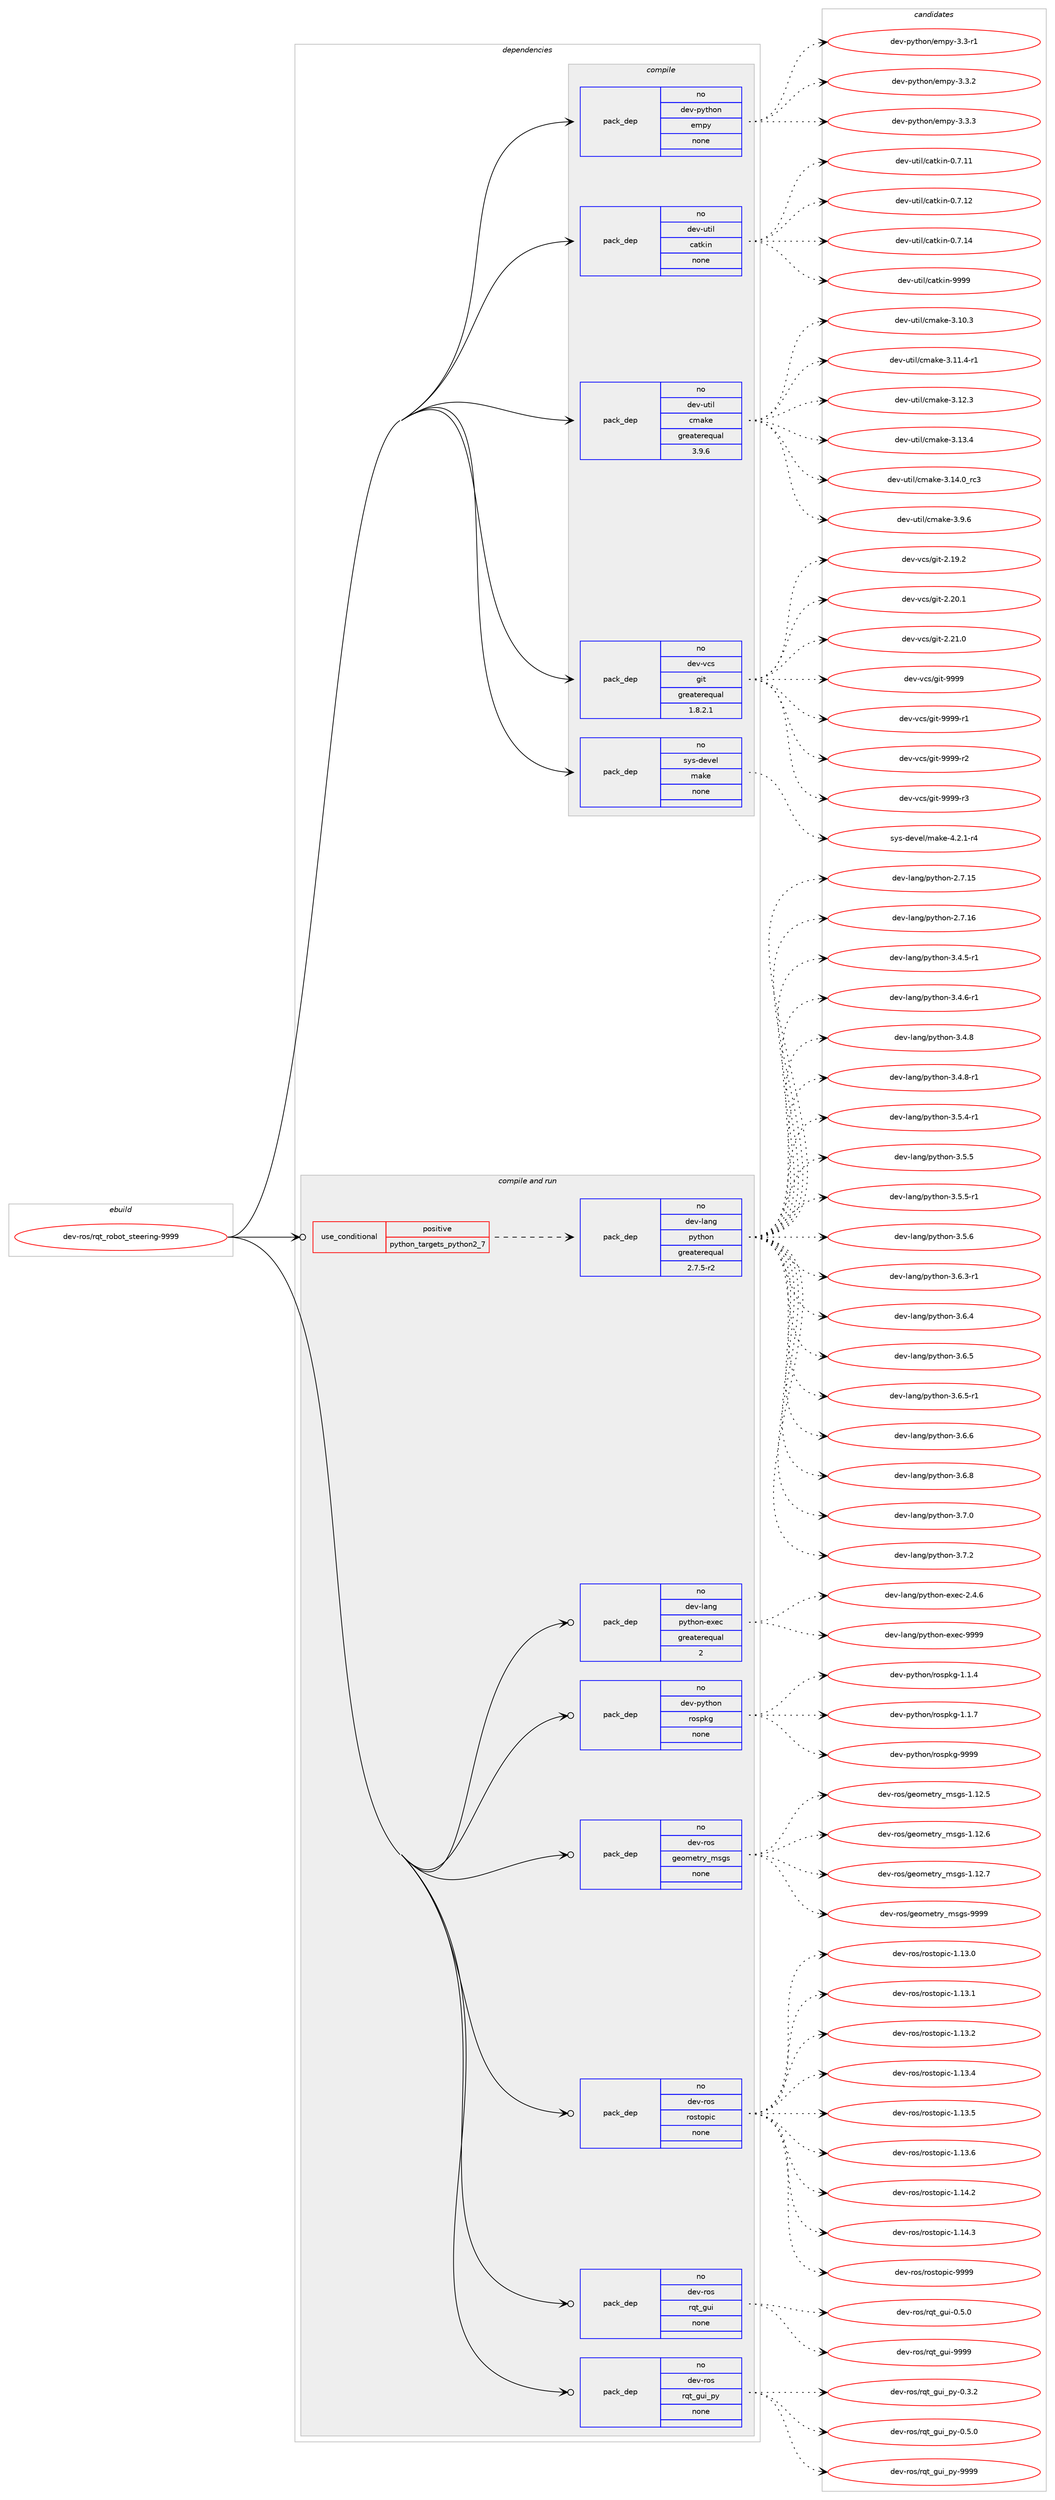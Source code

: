digraph prolog {

# *************
# Graph options
# *************

newrank=true;
concentrate=true;
compound=true;
graph [rankdir=LR,fontname=Helvetica,fontsize=10,ranksep=1.5];#, ranksep=2.5, nodesep=0.2];
edge  [arrowhead=vee];
node  [fontname=Helvetica,fontsize=10];

# **********
# The ebuild
# **********

subgraph cluster_leftcol {
color=gray;
rank=same;
label=<<i>ebuild</i>>;
id [label="dev-ros/rqt_robot_steering-9999", color=red, width=4, href="../dev-ros/rqt_robot_steering-9999.svg"];
}

# ****************
# The dependencies
# ****************

subgraph cluster_midcol {
color=gray;
label=<<i>dependencies</i>>;
subgraph cluster_compile {
fillcolor="#eeeeee";
style=filled;
label=<<i>compile</i>>;
subgraph pack1056068 {
dependency1470001 [label=<<TABLE BORDER="0" CELLBORDER="1" CELLSPACING="0" CELLPADDING="4" WIDTH="220"><TR><TD ROWSPAN="6" CELLPADDING="30">pack_dep</TD></TR><TR><TD WIDTH="110">no</TD></TR><TR><TD>dev-python</TD></TR><TR><TD>empy</TD></TR><TR><TD>none</TD></TR><TR><TD></TD></TR></TABLE>>, shape=none, color=blue];
}
id:e -> dependency1470001:w [weight=20,style="solid",arrowhead="vee"];
subgraph pack1056069 {
dependency1470002 [label=<<TABLE BORDER="0" CELLBORDER="1" CELLSPACING="0" CELLPADDING="4" WIDTH="220"><TR><TD ROWSPAN="6" CELLPADDING="30">pack_dep</TD></TR><TR><TD WIDTH="110">no</TD></TR><TR><TD>dev-util</TD></TR><TR><TD>catkin</TD></TR><TR><TD>none</TD></TR><TR><TD></TD></TR></TABLE>>, shape=none, color=blue];
}
id:e -> dependency1470002:w [weight=20,style="solid",arrowhead="vee"];
subgraph pack1056070 {
dependency1470003 [label=<<TABLE BORDER="0" CELLBORDER="1" CELLSPACING="0" CELLPADDING="4" WIDTH="220"><TR><TD ROWSPAN="6" CELLPADDING="30">pack_dep</TD></TR><TR><TD WIDTH="110">no</TD></TR><TR><TD>dev-util</TD></TR><TR><TD>cmake</TD></TR><TR><TD>greaterequal</TD></TR><TR><TD>3.9.6</TD></TR></TABLE>>, shape=none, color=blue];
}
id:e -> dependency1470003:w [weight=20,style="solid",arrowhead="vee"];
subgraph pack1056071 {
dependency1470004 [label=<<TABLE BORDER="0" CELLBORDER="1" CELLSPACING="0" CELLPADDING="4" WIDTH="220"><TR><TD ROWSPAN="6" CELLPADDING="30">pack_dep</TD></TR><TR><TD WIDTH="110">no</TD></TR><TR><TD>dev-vcs</TD></TR><TR><TD>git</TD></TR><TR><TD>greaterequal</TD></TR><TR><TD>1.8.2.1</TD></TR></TABLE>>, shape=none, color=blue];
}
id:e -> dependency1470004:w [weight=20,style="solid",arrowhead="vee"];
subgraph pack1056072 {
dependency1470005 [label=<<TABLE BORDER="0" CELLBORDER="1" CELLSPACING="0" CELLPADDING="4" WIDTH="220"><TR><TD ROWSPAN="6" CELLPADDING="30">pack_dep</TD></TR><TR><TD WIDTH="110">no</TD></TR><TR><TD>sys-devel</TD></TR><TR><TD>make</TD></TR><TR><TD>none</TD></TR><TR><TD></TD></TR></TABLE>>, shape=none, color=blue];
}
id:e -> dependency1470005:w [weight=20,style="solid",arrowhead="vee"];
}
subgraph cluster_compileandrun {
fillcolor="#eeeeee";
style=filled;
label=<<i>compile and run</i>>;
subgraph cond390543 {
dependency1470006 [label=<<TABLE BORDER="0" CELLBORDER="1" CELLSPACING="0" CELLPADDING="4"><TR><TD ROWSPAN="3" CELLPADDING="10">use_conditional</TD></TR><TR><TD>positive</TD></TR><TR><TD>python_targets_python2_7</TD></TR></TABLE>>, shape=none, color=red];
subgraph pack1056073 {
dependency1470007 [label=<<TABLE BORDER="0" CELLBORDER="1" CELLSPACING="0" CELLPADDING="4" WIDTH="220"><TR><TD ROWSPAN="6" CELLPADDING="30">pack_dep</TD></TR><TR><TD WIDTH="110">no</TD></TR><TR><TD>dev-lang</TD></TR><TR><TD>python</TD></TR><TR><TD>greaterequal</TD></TR><TR><TD>2.7.5-r2</TD></TR></TABLE>>, shape=none, color=blue];
}
dependency1470006:e -> dependency1470007:w [weight=20,style="dashed",arrowhead="vee"];
}
id:e -> dependency1470006:w [weight=20,style="solid",arrowhead="odotvee"];
subgraph pack1056074 {
dependency1470008 [label=<<TABLE BORDER="0" CELLBORDER="1" CELLSPACING="0" CELLPADDING="4" WIDTH="220"><TR><TD ROWSPAN="6" CELLPADDING="30">pack_dep</TD></TR><TR><TD WIDTH="110">no</TD></TR><TR><TD>dev-lang</TD></TR><TR><TD>python-exec</TD></TR><TR><TD>greaterequal</TD></TR><TR><TD>2</TD></TR></TABLE>>, shape=none, color=blue];
}
id:e -> dependency1470008:w [weight=20,style="solid",arrowhead="odotvee"];
subgraph pack1056075 {
dependency1470009 [label=<<TABLE BORDER="0" CELLBORDER="1" CELLSPACING="0" CELLPADDING="4" WIDTH="220"><TR><TD ROWSPAN="6" CELLPADDING="30">pack_dep</TD></TR><TR><TD WIDTH="110">no</TD></TR><TR><TD>dev-python</TD></TR><TR><TD>rospkg</TD></TR><TR><TD>none</TD></TR><TR><TD></TD></TR></TABLE>>, shape=none, color=blue];
}
id:e -> dependency1470009:w [weight=20,style="solid",arrowhead="odotvee"];
subgraph pack1056076 {
dependency1470010 [label=<<TABLE BORDER="0" CELLBORDER="1" CELLSPACING="0" CELLPADDING="4" WIDTH="220"><TR><TD ROWSPAN="6" CELLPADDING="30">pack_dep</TD></TR><TR><TD WIDTH="110">no</TD></TR><TR><TD>dev-ros</TD></TR><TR><TD>geometry_msgs</TD></TR><TR><TD>none</TD></TR><TR><TD></TD></TR></TABLE>>, shape=none, color=blue];
}
id:e -> dependency1470010:w [weight=20,style="solid",arrowhead="odotvee"];
subgraph pack1056077 {
dependency1470011 [label=<<TABLE BORDER="0" CELLBORDER="1" CELLSPACING="0" CELLPADDING="4" WIDTH="220"><TR><TD ROWSPAN="6" CELLPADDING="30">pack_dep</TD></TR><TR><TD WIDTH="110">no</TD></TR><TR><TD>dev-ros</TD></TR><TR><TD>rostopic</TD></TR><TR><TD>none</TD></TR><TR><TD></TD></TR></TABLE>>, shape=none, color=blue];
}
id:e -> dependency1470011:w [weight=20,style="solid",arrowhead="odotvee"];
subgraph pack1056078 {
dependency1470012 [label=<<TABLE BORDER="0" CELLBORDER="1" CELLSPACING="0" CELLPADDING="4" WIDTH="220"><TR><TD ROWSPAN="6" CELLPADDING="30">pack_dep</TD></TR><TR><TD WIDTH="110">no</TD></TR><TR><TD>dev-ros</TD></TR><TR><TD>rqt_gui</TD></TR><TR><TD>none</TD></TR><TR><TD></TD></TR></TABLE>>, shape=none, color=blue];
}
id:e -> dependency1470012:w [weight=20,style="solid",arrowhead="odotvee"];
subgraph pack1056079 {
dependency1470013 [label=<<TABLE BORDER="0" CELLBORDER="1" CELLSPACING="0" CELLPADDING="4" WIDTH="220"><TR><TD ROWSPAN="6" CELLPADDING="30">pack_dep</TD></TR><TR><TD WIDTH="110">no</TD></TR><TR><TD>dev-ros</TD></TR><TR><TD>rqt_gui_py</TD></TR><TR><TD>none</TD></TR><TR><TD></TD></TR></TABLE>>, shape=none, color=blue];
}
id:e -> dependency1470013:w [weight=20,style="solid",arrowhead="odotvee"];
}
subgraph cluster_run {
fillcolor="#eeeeee";
style=filled;
label=<<i>run</i>>;
}
}

# **************
# The candidates
# **************

subgraph cluster_choices {
rank=same;
color=gray;
label=<<i>candidates</i>>;

subgraph choice1056068 {
color=black;
nodesep=1;
choice1001011184511212111610411111047101109112121455146514511449 [label="dev-python/empy-3.3-r1", color=red, width=4,href="../dev-python/empy-3.3-r1.svg"];
choice1001011184511212111610411111047101109112121455146514650 [label="dev-python/empy-3.3.2", color=red, width=4,href="../dev-python/empy-3.3.2.svg"];
choice1001011184511212111610411111047101109112121455146514651 [label="dev-python/empy-3.3.3", color=red, width=4,href="../dev-python/empy-3.3.3.svg"];
dependency1470001:e -> choice1001011184511212111610411111047101109112121455146514511449:w [style=dotted,weight="100"];
dependency1470001:e -> choice1001011184511212111610411111047101109112121455146514650:w [style=dotted,weight="100"];
dependency1470001:e -> choice1001011184511212111610411111047101109112121455146514651:w [style=dotted,weight="100"];
}
subgraph choice1056069 {
color=black;
nodesep=1;
choice1001011184511711610510847999711610710511045484655464949 [label="dev-util/catkin-0.7.11", color=red, width=4,href="../dev-util/catkin-0.7.11.svg"];
choice1001011184511711610510847999711610710511045484655464950 [label="dev-util/catkin-0.7.12", color=red, width=4,href="../dev-util/catkin-0.7.12.svg"];
choice1001011184511711610510847999711610710511045484655464952 [label="dev-util/catkin-0.7.14", color=red, width=4,href="../dev-util/catkin-0.7.14.svg"];
choice100101118451171161051084799971161071051104557575757 [label="dev-util/catkin-9999", color=red, width=4,href="../dev-util/catkin-9999.svg"];
dependency1470002:e -> choice1001011184511711610510847999711610710511045484655464949:w [style=dotted,weight="100"];
dependency1470002:e -> choice1001011184511711610510847999711610710511045484655464950:w [style=dotted,weight="100"];
dependency1470002:e -> choice1001011184511711610510847999711610710511045484655464952:w [style=dotted,weight="100"];
dependency1470002:e -> choice100101118451171161051084799971161071051104557575757:w [style=dotted,weight="100"];
}
subgraph choice1056070 {
color=black;
nodesep=1;
choice1001011184511711610510847991099710710145514649484651 [label="dev-util/cmake-3.10.3", color=red, width=4,href="../dev-util/cmake-3.10.3.svg"];
choice10010111845117116105108479910997107101455146494946524511449 [label="dev-util/cmake-3.11.4-r1", color=red, width=4,href="../dev-util/cmake-3.11.4-r1.svg"];
choice1001011184511711610510847991099710710145514649504651 [label="dev-util/cmake-3.12.3", color=red, width=4,href="../dev-util/cmake-3.12.3.svg"];
choice1001011184511711610510847991099710710145514649514652 [label="dev-util/cmake-3.13.4", color=red, width=4,href="../dev-util/cmake-3.13.4.svg"];
choice1001011184511711610510847991099710710145514649524648951149951 [label="dev-util/cmake-3.14.0_rc3", color=red, width=4,href="../dev-util/cmake-3.14.0_rc3.svg"];
choice10010111845117116105108479910997107101455146574654 [label="dev-util/cmake-3.9.6", color=red, width=4,href="../dev-util/cmake-3.9.6.svg"];
dependency1470003:e -> choice1001011184511711610510847991099710710145514649484651:w [style=dotted,weight="100"];
dependency1470003:e -> choice10010111845117116105108479910997107101455146494946524511449:w [style=dotted,weight="100"];
dependency1470003:e -> choice1001011184511711610510847991099710710145514649504651:w [style=dotted,weight="100"];
dependency1470003:e -> choice1001011184511711610510847991099710710145514649514652:w [style=dotted,weight="100"];
dependency1470003:e -> choice1001011184511711610510847991099710710145514649524648951149951:w [style=dotted,weight="100"];
dependency1470003:e -> choice10010111845117116105108479910997107101455146574654:w [style=dotted,weight="100"];
}
subgraph choice1056071 {
color=black;
nodesep=1;
choice10010111845118991154710310511645504649574650 [label="dev-vcs/git-2.19.2", color=red, width=4,href="../dev-vcs/git-2.19.2.svg"];
choice10010111845118991154710310511645504650484649 [label="dev-vcs/git-2.20.1", color=red, width=4,href="../dev-vcs/git-2.20.1.svg"];
choice10010111845118991154710310511645504650494648 [label="dev-vcs/git-2.21.0", color=red, width=4,href="../dev-vcs/git-2.21.0.svg"];
choice1001011184511899115471031051164557575757 [label="dev-vcs/git-9999", color=red, width=4,href="../dev-vcs/git-9999.svg"];
choice10010111845118991154710310511645575757574511449 [label="dev-vcs/git-9999-r1", color=red, width=4,href="../dev-vcs/git-9999-r1.svg"];
choice10010111845118991154710310511645575757574511450 [label="dev-vcs/git-9999-r2", color=red, width=4,href="../dev-vcs/git-9999-r2.svg"];
choice10010111845118991154710310511645575757574511451 [label="dev-vcs/git-9999-r3", color=red, width=4,href="../dev-vcs/git-9999-r3.svg"];
dependency1470004:e -> choice10010111845118991154710310511645504649574650:w [style=dotted,weight="100"];
dependency1470004:e -> choice10010111845118991154710310511645504650484649:w [style=dotted,weight="100"];
dependency1470004:e -> choice10010111845118991154710310511645504650494648:w [style=dotted,weight="100"];
dependency1470004:e -> choice1001011184511899115471031051164557575757:w [style=dotted,weight="100"];
dependency1470004:e -> choice10010111845118991154710310511645575757574511449:w [style=dotted,weight="100"];
dependency1470004:e -> choice10010111845118991154710310511645575757574511450:w [style=dotted,weight="100"];
dependency1470004:e -> choice10010111845118991154710310511645575757574511451:w [style=dotted,weight="100"];
}
subgraph choice1056072 {
color=black;
nodesep=1;
choice1151211154510010111810110847109971071014552465046494511452 [label="sys-devel/make-4.2.1-r4", color=red, width=4,href="../sys-devel/make-4.2.1-r4.svg"];
dependency1470005:e -> choice1151211154510010111810110847109971071014552465046494511452:w [style=dotted,weight="100"];
}
subgraph choice1056073 {
color=black;
nodesep=1;
choice10010111845108971101034711212111610411111045504655464953 [label="dev-lang/python-2.7.15", color=red, width=4,href="../dev-lang/python-2.7.15.svg"];
choice10010111845108971101034711212111610411111045504655464954 [label="dev-lang/python-2.7.16", color=red, width=4,href="../dev-lang/python-2.7.16.svg"];
choice1001011184510897110103471121211161041111104551465246534511449 [label="dev-lang/python-3.4.5-r1", color=red, width=4,href="../dev-lang/python-3.4.5-r1.svg"];
choice1001011184510897110103471121211161041111104551465246544511449 [label="dev-lang/python-3.4.6-r1", color=red, width=4,href="../dev-lang/python-3.4.6-r1.svg"];
choice100101118451089711010347112121116104111110455146524656 [label="dev-lang/python-3.4.8", color=red, width=4,href="../dev-lang/python-3.4.8.svg"];
choice1001011184510897110103471121211161041111104551465246564511449 [label="dev-lang/python-3.4.8-r1", color=red, width=4,href="../dev-lang/python-3.4.8-r1.svg"];
choice1001011184510897110103471121211161041111104551465346524511449 [label="dev-lang/python-3.5.4-r1", color=red, width=4,href="../dev-lang/python-3.5.4-r1.svg"];
choice100101118451089711010347112121116104111110455146534653 [label="dev-lang/python-3.5.5", color=red, width=4,href="../dev-lang/python-3.5.5.svg"];
choice1001011184510897110103471121211161041111104551465346534511449 [label="dev-lang/python-3.5.5-r1", color=red, width=4,href="../dev-lang/python-3.5.5-r1.svg"];
choice100101118451089711010347112121116104111110455146534654 [label="dev-lang/python-3.5.6", color=red, width=4,href="../dev-lang/python-3.5.6.svg"];
choice1001011184510897110103471121211161041111104551465446514511449 [label="dev-lang/python-3.6.3-r1", color=red, width=4,href="../dev-lang/python-3.6.3-r1.svg"];
choice100101118451089711010347112121116104111110455146544652 [label="dev-lang/python-3.6.4", color=red, width=4,href="../dev-lang/python-3.6.4.svg"];
choice100101118451089711010347112121116104111110455146544653 [label="dev-lang/python-3.6.5", color=red, width=4,href="../dev-lang/python-3.6.5.svg"];
choice1001011184510897110103471121211161041111104551465446534511449 [label="dev-lang/python-3.6.5-r1", color=red, width=4,href="../dev-lang/python-3.6.5-r1.svg"];
choice100101118451089711010347112121116104111110455146544654 [label="dev-lang/python-3.6.6", color=red, width=4,href="../dev-lang/python-3.6.6.svg"];
choice100101118451089711010347112121116104111110455146544656 [label="dev-lang/python-3.6.8", color=red, width=4,href="../dev-lang/python-3.6.8.svg"];
choice100101118451089711010347112121116104111110455146554648 [label="dev-lang/python-3.7.0", color=red, width=4,href="../dev-lang/python-3.7.0.svg"];
choice100101118451089711010347112121116104111110455146554650 [label="dev-lang/python-3.7.2", color=red, width=4,href="../dev-lang/python-3.7.2.svg"];
dependency1470007:e -> choice10010111845108971101034711212111610411111045504655464953:w [style=dotted,weight="100"];
dependency1470007:e -> choice10010111845108971101034711212111610411111045504655464954:w [style=dotted,weight="100"];
dependency1470007:e -> choice1001011184510897110103471121211161041111104551465246534511449:w [style=dotted,weight="100"];
dependency1470007:e -> choice1001011184510897110103471121211161041111104551465246544511449:w [style=dotted,weight="100"];
dependency1470007:e -> choice100101118451089711010347112121116104111110455146524656:w [style=dotted,weight="100"];
dependency1470007:e -> choice1001011184510897110103471121211161041111104551465246564511449:w [style=dotted,weight="100"];
dependency1470007:e -> choice1001011184510897110103471121211161041111104551465346524511449:w [style=dotted,weight="100"];
dependency1470007:e -> choice100101118451089711010347112121116104111110455146534653:w [style=dotted,weight="100"];
dependency1470007:e -> choice1001011184510897110103471121211161041111104551465346534511449:w [style=dotted,weight="100"];
dependency1470007:e -> choice100101118451089711010347112121116104111110455146534654:w [style=dotted,weight="100"];
dependency1470007:e -> choice1001011184510897110103471121211161041111104551465446514511449:w [style=dotted,weight="100"];
dependency1470007:e -> choice100101118451089711010347112121116104111110455146544652:w [style=dotted,weight="100"];
dependency1470007:e -> choice100101118451089711010347112121116104111110455146544653:w [style=dotted,weight="100"];
dependency1470007:e -> choice1001011184510897110103471121211161041111104551465446534511449:w [style=dotted,weight="100"];
dependency1470007:e -> choice100101118451089711010347112121116104111110455146544654:w [style=dotted,weight="100"];
dependency1470007:e -> choice100101118451089711010347112121116104111110455146544656:w [style=dotted,weight="100"];
dependency1470007:e -> choice100101118451089711010347112121116104111110455146554648:w [style=dotted,weight="100"];
dependency1470007:e -> choice100101118451089711010347112121116104111110455146554650:w [style=dotted,weight="100"];
}
subgraph choice1056074 {
color=black;
nodesep=1;
choice1001011184510897110103471121211161041111104510112010199455046524654 [label="dev-lang/python-exec-2.4.6", color=red, width=4,href="../dev-lang/python-exec-2.4.6.svg"];
choice10010111845108971101034711212111610411111045101120101994557575757 [label="dev-lang/python-exec-9999", color=red, width=4,href="../dev-lang/python-exec-9999.svg"];
dependency1470008:e -> choice1001011184510897110103471121211161041111104510112010199455046524654:w [style=dotted,weight="100"];
dependency1470008:e -> choice10010111845108971101034711212111610411111045101120101994557575757:w [style=dotted,weight="100"];
}
subgraph choice1056075 {
color=black;
nodesep=1;
choice1001011184511212111610411111047114111115112107103454946494652 [label="dev-python/rospkg-1.1.4", color=red, width=4,href="../dev-python/rospkg-1.1.4.svg"];
choice1001011184511212111610411111047114111115112107103454946494655 [label="dev-python/rospkg-1.1.7", color=red, width=4,href="../dev-python/rospkg-1.1.7.svg"];
choice10010111845112121116104111110471141111151121071034557575757 [label="dev-python/rospkg-9999", color=red, width=4,href="../dev-python/rospkg-9999.svg"];
dependency1470009:e -> choice1001011184511212111610411111047114111115112107103454946494652:w [style=dotted,weight="100"];
dependency1470009:e -> choice1001011184511212111610411111047114111115112107103454946494655:w [style=dotted,weight="100"];
dependency1470009:e -> choice10010111845112121116104111110471141111151121071034557575757:w [style=dotted,weight="100"];
}
subgraph choice1056076 {
color=black;
nodesep=1;
choice10010111845114111115471031011111091011161141219510911510311545494649504653 [label="dev-ros/geometry_msgs-1.12.5", color=red, width=4,href="../dev-ros/geometry_msgs-1.12.5.svg"];
choice10010111845114111115471031011111091011161141219510911510311545494649504654 [label="dev-ros/geometry_msgs-1.12.6", color=red, width=4,href="../dev-ros/geometry_msgs-1.12.6.svg"];
choice10010111845114111115471031011111091011161141219510911510311545494649504655 [label="dev-ros/geometry_msgs-1.12.7", color=red, width=4,href="../dev-ros/geometry_msgs-1.12.7.svg"];
choice1001011184511411111547103101111109101116114121951091151031154557575757 [label="dev-ros/geometry_msgs-9999", color=red, width=4,href="../dev-ros/geometry_msgs-9999.svg"];
dependency1470010:e -> choice10010111845114111115471031011111091011161141219510911510311545494649504653:w [style=dotted,weight="100"];
dependency1470010:e -> choice10010111845114111115471031011111091011161141219510911510311545494649504654:w [style=dotted,weight="100"];
dependency1470010:e -> choice10010111845114111115471031011111091011161141219510911510311545494649504655:w [style=dotted,weight="100"];
dependency1470010:e -> choice1001011184511411111547103101111109101116114121951091151031154557575757:w [style=dotted,weight="100"];
}
subgraph choice1056077 {
color=black;
nodesep=1;
choice10010111845114111115471141111151161111121059945494649514648 [label="dev-ros/rostopic-1.13.0", color=red, width=4,href="../dev-ros/rostopic-1.13.0.svg"];
choice10010111845114111115471141111151161111121059945494649514649 [label="dev-ros/rostopic-1.13.1", color=red, width=4,href="../dev-ros/rostopic-1.13.1.svg"];
choice10010111845114111115471141111151161111121059945494649514650 [label="dev-ros/rostopic-1.13.2", color=red, width=4,href="../dev-ros/rostopic-1.13.2.svg"];
choice10010111845114111115471141111151161111121059945494649514652 [label="dev-ros/rostopic-1.13.4", color=red, width=4,href="../dev-ros/rostopic-1.13.4.svg"];
choice10010111845114111115471141111151161111121059945494649514653 [label="dev-ros/rostopic-1.13.5", color=red, width=4,href="../dev-ros/rostopic-1.13.5.svg"];
choice10010111845114111115471141111151161111121059945494649514654 [label="dev-ros/rostopic-1.13.6", color=red, width=4,href="../dev-ros/rostopic-1.13.6.svg"];
choice10010111845114111115471141111151161111121059945494649524650 [label="dev-ros/rostopic-1.14.2", color=red, width=4,href="../dev-ros/rostopic-1.14.2.svg"];
choice10010111845114111115471141111151161111121059945494649524651 [label="dev-ros/rostopic-1.14.3", color=red, width=4,href="../dev-ros/rostopic-1.14.3.svg"];
choice1001011184511411111547114111115116111112105994557575757 [label="dev-ros/rostopic-9999", color=red, width=4,href="../dev-ros/rostopic-9999.svg"];
dependency1470011:e -> choice10010111845114111115471141111151161111121059945494649514648:w [style=dotted,weight="100"];
dependency1470011:e -> choice10010111845114111115471141111151161111121059945494649514649:w [style=dotted,weight="100"];
dependency1470011:e -> choice10010111845114111115471141111151161111121059945494649514650:w [style=dotted,weight="100"];
dependency1470011:e -> choice10010111845114111115471141111151161111121059945494649514652:w [style=dotted,weight="100"];
dependency1470011:e -> choice10010111845114111115471141111151161111121059945494649514653:w [style=dotted,weight="100"];
dependency1470011:e -> choice10010111845114111115471141111151161111121059945494649514654:w [style=dotted,weight="100"];
dependency1470011:e -> choice10010111845114111115471141111151161111121059945494649524650:w [style=dotted,weight="100"];
dependency1470011:e -> choice10010111845114111115471141111151161111121059945494649524651:w [style=dotted,weight="100"];
dependency1470011:e -> choice1001011184511411111547114111115116111112105994557575757:w [style=dotted,weight="100"];
}
subgraph choice1056078 {
color=black;
nodesep=1;
choice100101118451141111154711411311695103117105454846534648 [label="dev-ros/rqt_gui-0.5.0", color=red, width=4,href="../dev-ros/rqt_gui-0.5.0.svg"];
choice1001011184511411111547114113116951031171054557575757 [label="dev-ros/rqt_gui-9999", color=red, width=4,href="../dev-ros/rqt_gui-9999.svg"];
dependency1470012:e -> choice100101118451141111154711411311695103117105454846534648:w [style=dotted,weight="100"];
dependency1470012:e -> choice1001011184511411111547114113116951031171054557575757:w [style=dotted,weight="100"];
}
subgraph choice1056079 {
color=black;
nodesep=1;
choice10010111845114111115471141131169510311710595112121454846514650 [label="dev-ros/rqt_gui_py-0.3.2", color=red, width=4,href="../dev-ros/rqt_gui_py-0.3.2.svg"];
choice10010111845114111115471141131169510311710595112121454846534648 [label="dev-ros/rqt_gui_py-0.5.0", color=red, width=4,href="../dev-ros/rqt_gui_py-0.5.0.svg"];
choice100101118451141111154711411311695103117105951121214557575757 [label="dev-ros/rqt_gui_py-9999", color=red, width=4,href="../dev-ros/rqt_gui_py-9999.svg"];
dependency1470013:e -> choice10010111845114111115471141131169510311710595112121454846514650:w [style=dotted,weight="100"];
dependency1470013:e -> choice10010111845114111115471141131169510311710595112121454846534648:w [style=dotted,weight="100"];
dependency1470013:e -> choice100101118451141111154711411311695103117105951121214557575757:w [style=dotted,weight="100"];
}
}

}
